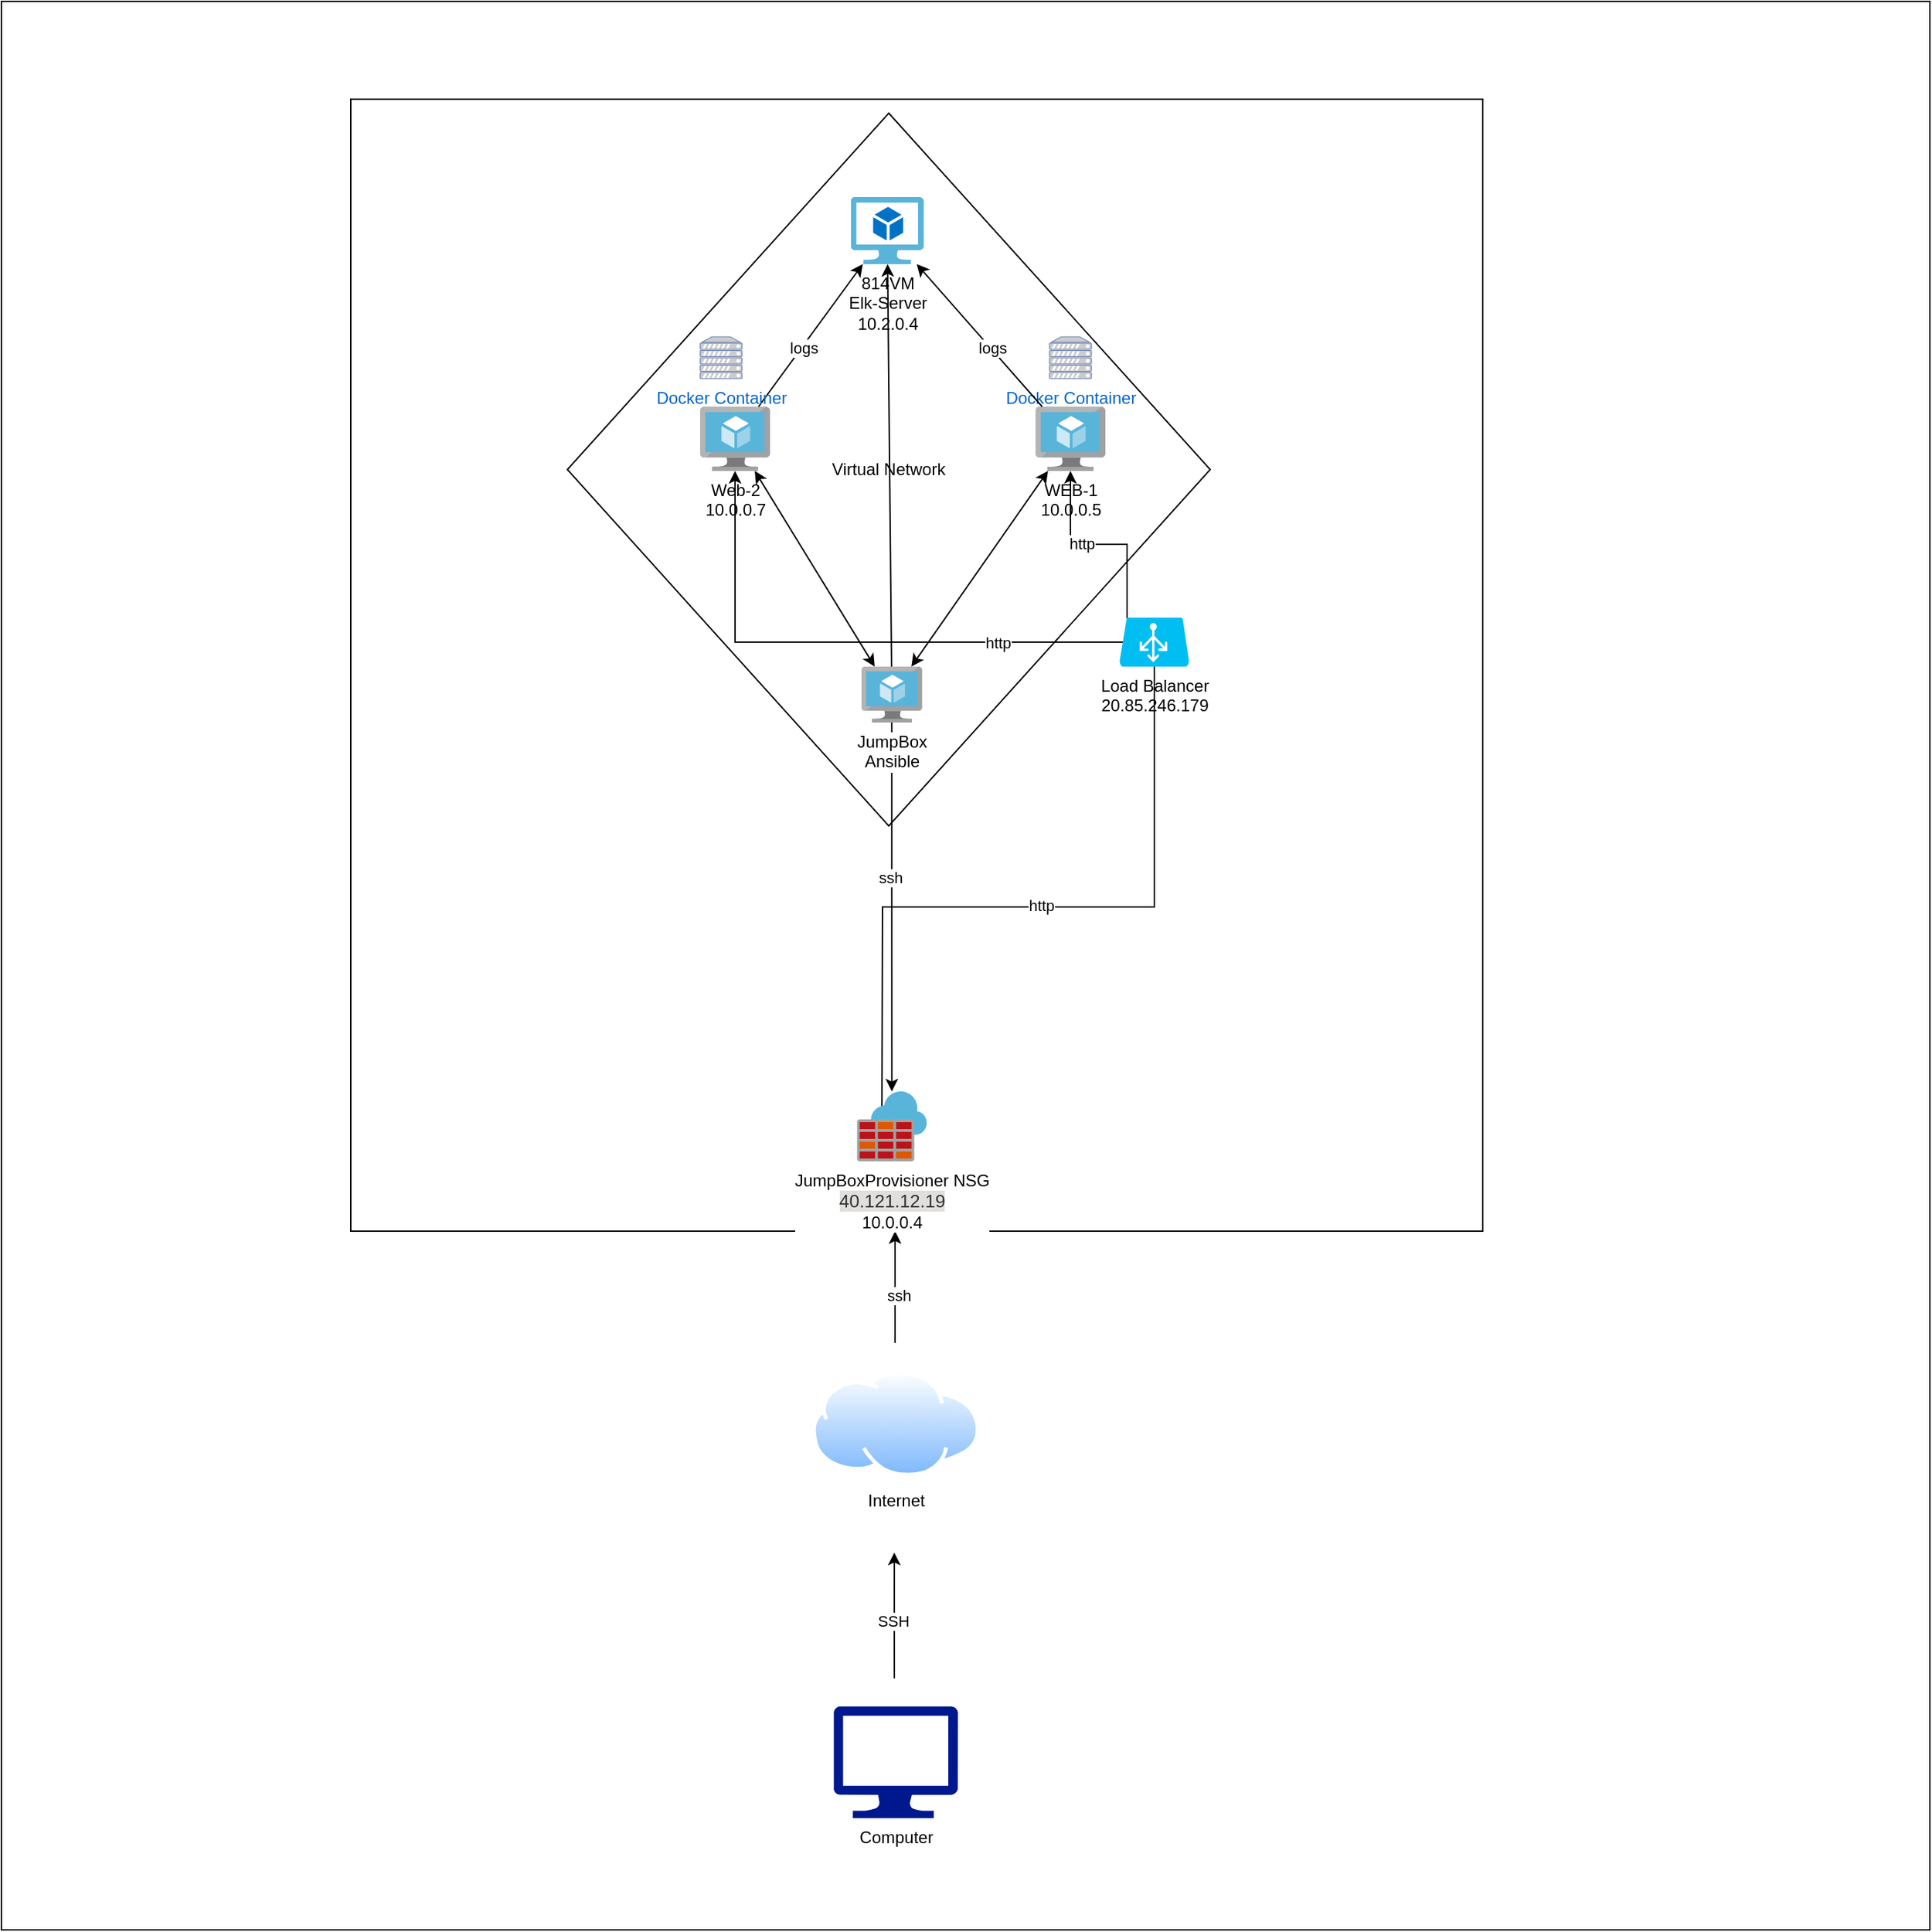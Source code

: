 <mxfile version="15.0.5" type="github"><diagram id="Wx77sodx4MBXV97wqVuu" name="Page-1"><mxGraphModel dx="2896" dy="2003" grid="1" gridSize="10" guides="1" tooltips="1" connect="1" arrows="1" fold="1" page="1" pageScale="1" pageWidth="850" pageHeight="1100" math="0" shadow="0"><root><mxCell id="0"/><mxCell id="1" parent="0"/><mxCell id="wRDUU9lmvqr4trSbF5Qy-9" value="" style="whiteSpace=wrap;html=1;aspect=fixed;" vertex="1" parent="1"><mxGeometry x="335" y="373" width="80" height="80" as="geometry"/></mxCell><mxCell id="wRDUU9lmvqr4trSbF5Qy-6" value="" style="whiteSpace=wrap;html=1;aspect=fixed;" vertex="1" parent="1"><mxGeometry x="120" y="400" width="90" height="90" as="geometry"/></mxCell><mxCell id="X3pMLEjsBEmRPi6jLI9q-1" value="" style="whiteSpace=wrap;html=1;aspect=fixed;" parent="1" vertex="1"><mxGeometry x="-250" y="-90" width="1380" height="1380" as="geometry"/></mxCell><mxCell id="X3pMLEjsBEmRPi6jLI9q-2" value="Computer&lt;br&gt;" style="aspect=fixed;pointerEvents=1;shadow=0;dashed=0;html=1;strokeColor=none;labelPosition=center;verticalLabelPosition=bottom;verticalAlign=top;align=center;fillColor=#00188D;shape=mxgraph.azure.computer" parent="1" vertex="1"><mxGeometry x="345.55" y="1130" width="88.89" height="80" as="geometry"/></mxCell><mxCell id="X3pMLEjsBEmRPi6jLI9q-3" value="Internet&lt;br&gt;" style="aspect=fixed;perimeter=ellipsePerimeter;html=1;align=center;shadow=0;dashed=0;spacingTop=3;image;image=img/lib/active_directory/internet_cloud.svg;" parent="1" vertex="1"><mxGeometry x="330" y="890" width="120" height="75.6" as="geometry"/></mxCell><mxCell id="X3pMLEjsBEmRPi6jLI9q-5" value="" style="endArrow=classic;html=1;" parent="1" edge="1"><mxGeometry width="50" height="50" relative="1" as="geometry"><mxPoint x="388.94" y="1110" as="sourcePoint"/><mxPoint x="388.94" y="1020" as="targetPoint"/><Array as="points"><mxPoint x="388.89" y="1070"/></Array></mxGeometry></mxCell><mxCell id="X3pMLEjsBEmRPi6jLI9q-20" value="SSH" style="edgeLabel;html=1;align=center;verticalAlign=middle;resizable=0;points=[];" parent="X3pMLEjsBEmRPi6jLI9q-5" vertex="1" connectable="0"><mxGeometry x="-0.089" y="1" relative="1" as="geometry"><mxPoint as="offset"/></mxGeometry></mxCell><mxCell id="X3pMLEjsBEmRPi6jLI9q-6" value="" style="endArrow=classic;html=1;" parent="1" edge="1"><mxGeometry width="50" height="50" relative="1" as="geometry"><mxPoint x="389.5" y="870" as="sourcePoint"/><mxPoint x="389.5" y="790" as="targetPoint"/><Array as="points"/></mxGeometry></mxCell><mxCell id="wRDUU9lmvqr4trSbF5Qy-35" value="ssh&lt;br&gt;" style="edgeLabel;html=1;align=center;verticalAlign=middle;resizable=0;points=[];" vertex="1" connectable="0" parent="X3pMLEjsBEmRPi6jLI9q-6"><mxGeometry x="-0.15" y="-1" relative="1" as="geometry"><mxPoint x="1" as="offset"/></mxGeometry></mxCell><mxCell id="X3pMLEjsBEmRPi6jLI9q-7" value="Network Security Group&lt;br&gt;" style="whiteSpace=wrap;html=1;aspect=fixed;" parent="1" vertex="1"><mxGeometry y="-20" width="810" height="810" as="geometry"/></mxCell><mxCell id="wRDUU9lmvqr4trSbF5Qy-10" value="Virtual Network&lt;br&gt;" style="rhombus;whiteSpace=wrap;html=1;" vertex="1" parent="1"><mxGeometry x="155" y="-10" width="460.01" height="510" as="geometry"/></mxCell><mxCell id="X3pMLEjsBEmRPi6jLI9q-9" value="WEB-1&lt;br&gt;10.0.0.5" style="aspect=fixed;html=1;points=[];align=center;image;fontSize=12;image=img/lib/mscae/Virtual_Machine.svg;" parent="1" vertex="1"><mxGeometry x="490" y="200" width="50" height="46" as="geometry"/></mxCell><mxCell id="X3pMLEjsBEmRPi6jLI9q-10" value="Web-2&lt;br&gt;10.0.0.7" style="aspect=fixed;html=1;points=[];align=center;image;fontSize=12;image=img/lib/mscae/Virtual_Machine.svg;" parent="1" vertex="1"><mxGeometry x="250" y="200" width="50" height="46" as="geometry"/></mxCell><mxCell id="wRDUU9lmvqr4trSbF5Qy-16" style="edgeStyle=orthogonalEdgeStyle;rounded=0;orthogonalLoop=1;jettySize=auto;html=1;exitX=0.5;exitY=1;exitDx=0;exitDy=0;exitPerimeter=0;" edge="1" parent="1" source="X3pMLEjsBEmRPi6jLI9q-11"><mxGeometry relative="1" as="geometry"><mxPoint x="380" y="730" as="targetPoint"/></mxGeometry></mxCell><mxCell id="wRDUU9lmvqr4trSbF5Qy-17" value="http" style="edgeLabel;html=1;align=center;verticalAlign=middle;resizable=0;points=[];" vertex="1" connectable="0" parent="wRDUU9lmvqr4trSbF5Qy-16"><mxGeometry x="-0.058" y="-1" relative="1" as="geometry"><mxPoint as="offset"/></mxGeometry></mxCell><mxCell id="wRDUU9lmvqr4trSbF5Qy-20" style="edgeStyle=orthogonalEdgeStyle;rounded=0;orthogonalLoop=1;jettySize=auto;html=1;exitX=0.11;exitY=0.01;exitDx=0;exitDy=0;exitPerimeter=0;" edge="1" parent="1" source="X3pMLEjsBEmRPi6jLI9q-11" target="X3pMLEjsBEmRPi6jLI9q-9"><mxGeometry relative="1" as="geometry"/></mxCell><mxCell id="wRDUU9lmvqr4trSbF5Qy-33" value="http" style="edgeLabel;html=1;align=center;verticalAlign=middle;resizable=0;points=[];" vertex="1" connectable="0" parent="wRDUU9lmvqr4trSbF5Qy-20"><mxGeometry x="0.17" y="-1" relative="1" as="geometry"><mxPoint as="offset"/></mxGeometry></mxCell><mxCell id="wRDUU9lmvqr4trSbF5Qy-21" style="edgeStyle=orthogonalEdgeStyle;rounded=0;orthogonalLoop=1;jettySize=auto;html=1;exitX=0.05;exitY=0.5;exitDx=0;exitDy=0;exitPerimeter=0;" edge="1" parent="1" source="X3pMLEjsBEmRPi6jLI9q-11" target="X3pMLEjsBEmRPi6jLI9q-10"><mxGeometry relative="1" as="geometry"/></mxCell><mxCell id="wRDUU9lmvqr4trSbF5Qy-32" value="http" style="edgeLabel;html=1;align=center;verticalAlign=middle;resizable=0;points=[];" vertex="1" connectable="0" parent="wRDUU9lmvqr4trSbF5Qy-21"><mxGeometry x="-0.552" y="-1" relative="1" as="geometry"><mxPoint y="1" as="offset"/></mxGeometry></mxCell><mxCell id="X3pMLEjsBEmRPi6jLI9q-11" value="Load Balancer&lt;br&gt;20.85.246.179" style="verticalLabelPosition=bottom;html=1;verticalAlign=top;align=center;strokeColor=none;fillColor=#00BEF2;shape=mxgraph.azure.azure_load_balancer;" parent="1" vertex="1"><mxGeometry x="550.01" y="351" width="50" height="35" as="geometry"/></mxCell><mxCell id="X3pMLEjsBEmRPi6jLI9q-12" value="JumpBoxProvisioner NSG&lt;br&gt;&lt;span style=&quot;color: rgb(50 , 49 , 48) ; font-family: &amp;#34;az_ea_font&amp;#34; , &amp;#34;segoe ui&amp;#34; , &amp;#34;az_font&amp;#34; , , , &amp;#34;blinkmacsystemfont&amp;#34; , &amp;#34;roboto&amp;#34; , &amp;#34;oxygen&amp;#34; , &amp;#34;ubuntu&amp;#34; , &amp;#34;cantarell&amp;#34; , &amp;#34;open sans&amp;#34; , &amp;#34;helvetica neue&amp;#34; , sans-serif ; font-size: 13px ; text-align: left ; background-color: rgb(225 , 223 , 221)&quot;&gt;40.121.12.19&lt;br&gt;&lt;/span&gt;10.0.0.4" style="aspect=fixed;html=1;points=[];align=center;image;fontSize=12;image=img/lib/mscae/Azure_Firewall.svg;" parent="1" vertex="1"><mxGeometry x="362.18" y="690" width="50" height="50" as="geometry"/></mxCell><mxCell id="wRDUU9lmvqr4trSbF5Qy-18" style="edgeStyle=orthogonalEdgeStyle;rounded=0;orthogonalLoop=1;jettySize=auto;html=1;" edge="1" parent="1" source="X3pMLEjsBEmRPi6jLI9q-14" target="X3pMLEjsBEmRPi6jLI9q-12"><mxGeometry relative="1" as="geometry"/></mxCell><mxCell id="wRDUU9lmvqr4trSbF5Qy-19" value="ssh&lt;br&gt;" style="edgeLabel;html=1;align=center;verticalAlign=middle;resizable=0;points=[];" vertex="1" connectable="0" parent="wRDUU9lmvqr4trSbF5Qy-18"><mxGeometry x="-0.162" y="-1" relative="1" as="geometry"><mxPoint as="offset"/></mxGeometry></mxCell><mxCell id="X3pMLEjsBEmRPi6jLI9q-14" value="JumpBox&lt;br&gt;Ansible&lt;br&gt;" style="aspect=fixed;html=1;points=[];align=center;image;fontSize=12;image=img/lib/mscae/Virtual_Machine.svg;" parent="1" vertex="1"><mxGeometry x="365.44" y="386" width="43.48" height="40" as="geometry"/></mxCell><mxCell id="X3pMLEjsBEmRPi6jLI9q-19" value="Docker Container&lt;br&gt;" style="fontColor=#0066CC;verticalAlign=top;verticalLabelPosition=bottom;labelPosition=center;align=center;html=1;outlineConnect=0;fillColor=#CCCCCC;strokeColor=#6881B3;gradientColor=none;gradientDirection=north;strokeWidth=2;shape=mxgraph.networks.server;" parent="1" vertex="1"><mxGeometry x="500" y="150" width="30" height="30" as="geometry"/></mxCell><mxCell id="wRDUU9lmvqr4trSbF5Qy-5" value="814VM&lt;br&gt;Elk-Server&lt;br&gt;10.2.0.4" style="aspect=fixed;html=1;points=[];align=center;image;fontSize=12;image=img/lib/mscae/Virtual_Machine_2.svg;direction=east;" vertex="1" parent="1"><mxGeometry x="357.83" y="50" width="52.17" height="47.99" as="geometry"/></mxCell><mxCell id="wRDUU9lmvqr4trSbF5Qy-24" value="" style="endArrow=classic;html=1;" edge="1" parent="1" source="X3pMLEjsBEmRPi6jLI9q-10" target="wRDUU9lmvqr4trSbF5Qy-5"><mxGeometry relative="1" as="geometry"><mxPoint x="280" y="160" as="sourcePoint"/><mxPoint x="380" y="160" as="targetPoint"/><Array as="points"/></mxGeometry></mxCell><mxCell id="wRDUU9lmvqr4trSbF5Qy-27" value="logs" style="edgeLabel;html=1;align=center;verticalAlign=middle;resizable=0;points=[];" vertex="1" connectable="0" parent="wRDUU9lmvqr4trSbF5Qy-24"><mxGeometry x="-0.172" relative="1" as="geometry"><mxPoint x="1" as="offset"/></mxGeometry></mxCell><mxCell id="wRDUU9lmvqr4trSbF5Qy-28" value="" style="endArrow=classic;html=1;" edge="1" parent="1" source="X3pMLEjsBEmRPi6jLI9q-9" target="wRDUU9lmvqr4trSbF5Qy-5"><mxGeometry relative="1" as="geometry"><mxPoint x="408.922" y="200" as="sourcePoint"/><mxPoint x="483.486" y="97.99" as="targetPoint"/><Array as="points"/></mxGeometry></mxCell><mxCell id="wRDUU9lmvqr4trSbF5Qy-29" value="logs" style="edgeLabel;html=1;align=center;verticalAlign=middle;resizable=0;points=[];" vertex="1" connectable="0" parent="wRDUU9lmvqr4trSbF5Qy-28"><mxGeometry x="-0.172" relative="1" as="geometry"><mxPoint x="1" as="offset"/></mxGeometry></mxCell><mxCell id="wRDUU9lmvqr4trSbF5Qy-34" value="Docker Container&lt;br&gt;" style="fontColor=#0066CC;verticalAlign=top;verticalLabelPosition=bottom;labelPosition=center;align=center;html=1;outlineConnect=0;fillColor=#CCCCCC;strokeColor=#6881B3;gradientColor=none;gradientDirection=north;strokeWidth=2;shape=mxgraph.networks.server;" vertex="1" parent="1"><mxGeometry x="250" y="150" width="30" height="30" as="geometry"/></mxCell><mxCell id="wRDUU9lmvqr4trSbF5Qy-36" style="edgeStyle=orthogonalEdgeStyle;rounded=0;orthogonalLoop=1;jettySize=auto;html=1;exitX=0.5;exitY=1;exitDx=0;exitDy=0;exitPerimeter=0;" edge="1" parent="1" source="wRDUU9lmvqr4trSbF5Qy-34" target="wRDUU9lmvqr4trSbF5Qy-34"><mxGeometry relative="1" as="geometry"/></mxCell><mxCell id="wRDUU9lmvqr4trSbF5Qy-37" value="" style="endArrow=classic;startArrow=classic;html=1;" edge="1" parent="1" source="X3pMLEjsBEmRPi6jLI9q-14" target="X3pMLEjsBEmRPi6jLI9q-9"><mxGeometry width="50" height="50" relative="1" as="geometry"><mxPoint x="410" y="380" as="sourcePoint"/><mxPoint x="460" y="330" as="targetPoint"/></mxGeometry></mxCell><mxCell id="wRDUU9lmvqr4trSbF5Qy-38" value="" style="endArrow=classic;startArrow=classic;html=1;" edge="1" parent="1" source="X3pMLEjsBEmRPi6jLI9q-14" target="X3pMLEjsBEmRPi6jLI9q-10"><mxGeometry width="50" height="50" relative="1" as="geometry"><mxPoint x="340" y="370" as="sourcePoint"/><mxPoint x="390" y="320" as="targetPoint"/></mxGeometry></mxCell><mxCell id="wRDUU9lmvqr4trSbF5Qy-39" value="" style="endArrow=classic;html=1;" edge="1" parent="1" source="X3pMLEjsBEmRPi6jLI9q-14" target="wRDUU9lmvqr4trSbF5Qy-5"><mxGeometry width="50" height="50" relative="1" as="geometry"><mxPoint x="340" y="370" as="sourcePoint"/><mxPoint x="390" y="320" as="targetPoint"/></mxGeometry></mxCell></root></mxGraphModel></diagram></mxfile>